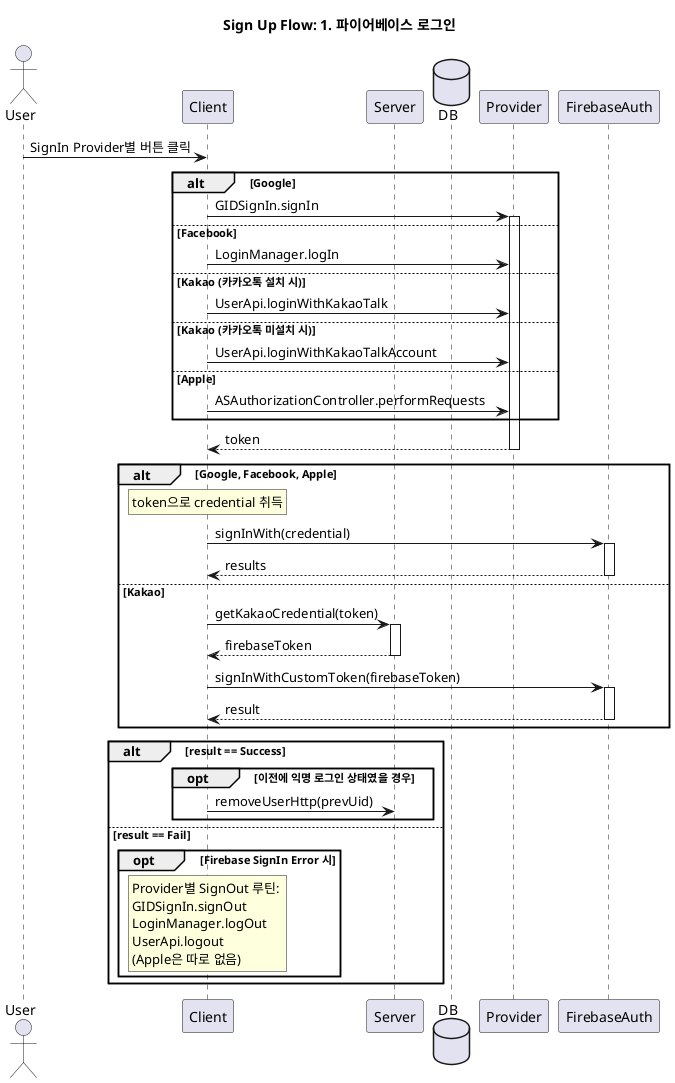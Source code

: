 @startuml

skinparam Shadowing false
title Sign Up Flow: 1. 파이어베이스 로그인

actor User as U
participant Client as C1
participant Server as S
database DB
participant Provider as P
participant FirebaseAuth as F

U -> C1: SignIn Provider별 버튼 클릭

alt Google
    C1->P: GIDSignIn.signIn
    activate P
else Facebook
    C1->P: LoginManager.logIn
else Kakao (카카오톡 설치 시)
    C1->P: UserApi.loginWithKakaoTalk
else Kakao (카카오톡 미설치 시)
    C1->P: UserApi.loginWithKakaoTalkAccount
else Apple
    C1->P: ASAuthorizationController.performRequests
end

return token

alt Google, Facebook, Apple
    rnote over C1: token으로 credential 취득
    C1->F++: signInWith(credential)
    return results
else Kakao
    C1->S++: getKakaoCredential(token)
    return firebaseToken
    C1->F++: signInWithCustomToken(firebaseToken)
    return result
end

alt result == Success
    opt 이전에 익명 로그인 상태였을 경우
        C1->S: removeUserHttp(prevUid)
    end
else result == Fail
    opt Firebase SignIn Error 시
        rnote over C1: Provider별 SignOut 루틴: \nGIDSignIn.signOut \nLoginManager.logOut \nUserApi.logout \n(Apple은 따로 없음)  
    end
end

@enduml